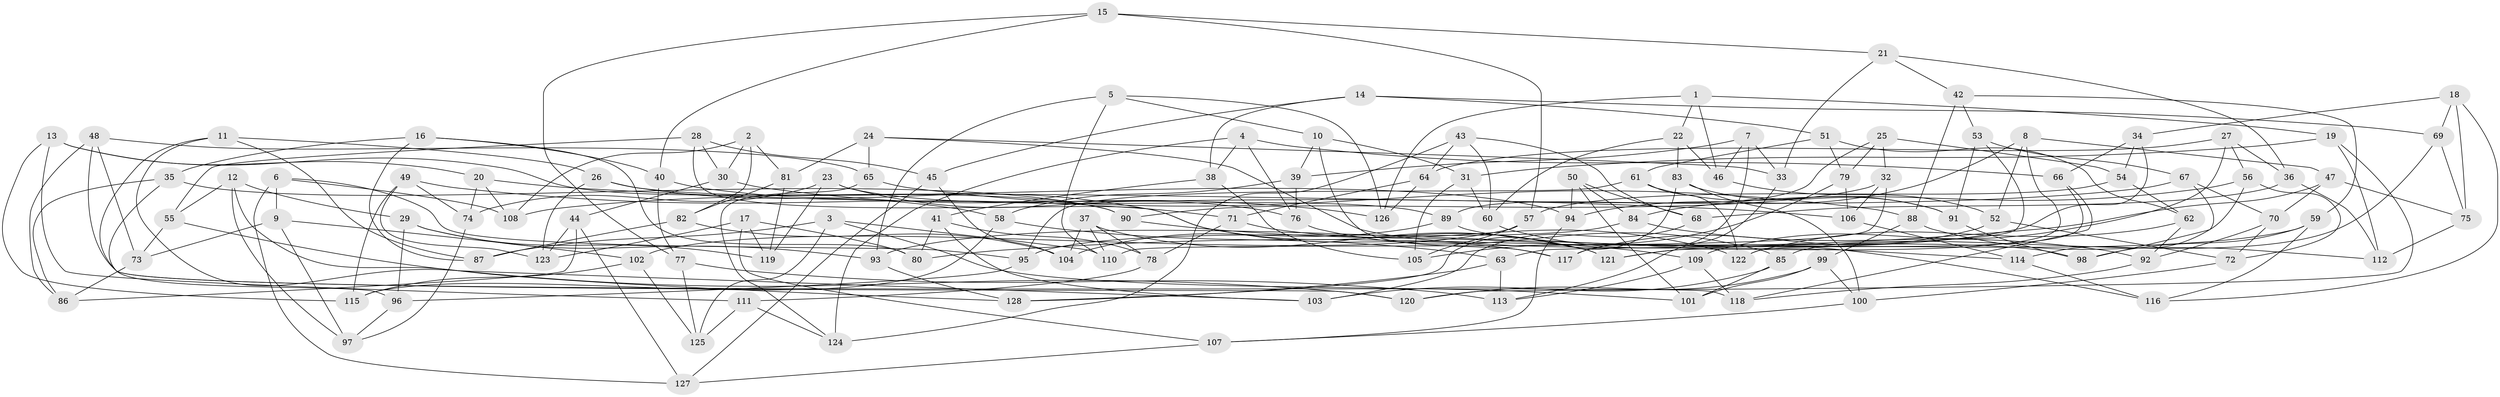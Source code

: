 // Generated by graph-tools (version 1.1) at 2025/11/02/27/25 16:11:50]
// undirected, 128 vertices, 256 edges
graph export_dot {
graph [start="1"]
  node [color=gray90,style=filled];
  1;
  2;
  3;
  4;
  5;
  6;
  7;
  8;
  9;
  10;
  11;
  12;
  13;
  14;
  15;
  16;
  17;
  18;
  19;
  20;
  21;
  22;
  23;
  24;
  25;
  26;
  27;
  28;
  29;
  30;
  31;
  32;
  33;
  34;
  35;
  36;
  37;
  38;
  39;
  40;
  41;
  42;
  43;
  44;
  45;
  46;
  47;
  48;
  49;
  50;
  51;
  52;
  53;
  54;
  55;
  56;
  57;
  58;
  59;
  60;
  61;
  62;
  63;
  64;
  65;
  66;
  67;
  68;
  69;
  70;
  71;
  72;
  73;
  74;
  75;
  76;
  77;
  78;
  79;
  80;
  81;
  82;
  83;
  84;
  85;
  86;
  87;
  88;
  89;
  90;
  91;
  92;
  93;
  94;
  95;
  96;
  97;
  98;
  99;
  100;
  101;
  102;
  103;
  104;
  105;
  106;
  107;
  108;
  109;
  110;
  111;
  112;
  113;
  114;
  115;
  116;
  117;
  118;
  119;
  120;
  121;
  122;
  123;
  124;
  125;
  126;
  127;
  128;
  1 -- 126;
  1 -- 46;
  1 -- 19;
  1 -- 22;
  2 -- 108;
  2 -- 30;
  2 -- 81;
  2 -- 82;
  3 -- 125;
  3 -- 101;
  3 -- 87;
  3 -- 110;
  4 -- 124;
  4 -- 38;
  4 -- 76;
  4 -- 66;
  5 -- 93;
  5 -- 126;
  5 -- 10;
  5 -- 110;
  6 -- 9;
  6 -- 127;
  6 -- 108;
  6 -- 95;
  7 -- 39;
  7 -- 33;
  7 -- 117;
  7 -- 46;
  8 -- 121;
  8 -- 47;
  8 -- 94;
  8 -- 52;
  9 -- 102;
  9 -- 73;
  9 -- 97;
  10 -- 31;
  10 -- 117;
  10 -- 39;
  11 -- 103;
  11 -- 87;
  11 -- 26;
  11 -- 120;
  12 -- 29;
  12 -- 55;
  12 -- 128;
  12 -- 97;
  13 -- 111;
  13 -- 90;
  13 -- 115;
  13 -- 20;
  14 -- 45;
  14 -- 38;
  14 -- 69;
  14 -- 51;
  15 -- 77;
  15 -- 57;
  15 -- 21;
  15 -- 40;
  16 -- 40;
  16 -- 80;
  16 -- 87;
  16 -- 35;
  17 -- 107;
  17 -- 123;
  17 -- 119;
  17 -- 80;
  18 -- 34;
  18 -- 69;
  18 -- 75;
  18 -- 116;
  19 -- 31;
  19 -- 120;
  19 -- 112;
  20 -- 74;
  20 -- 106;
  20 -- 108;
  21 -- 36;
  21 -- 33;
  21 -- 42;
  22 -- 46;
  22 -- 83;
  22 -- 60;
  23 -- 119;
  23 -- 74;
  23 -- 76;
  23 -- 89;
  24 -- 114;
  24 -- 81;
  24 -- 33;
  24 -- 65;
  25 -- 79;
  25 -- 32;
  25 -- 54;
  25 -- 89;
  26 -- 123;
  26 -- 94;
  26 -- 58;
  27 -- 109;
  27 -- 64;
  27 -- 36;
  27 -- 56;
  28 -- 45;
  28 -- 30;
  28 -- 55;
  28 -- 117;
  29 -- 96;
  29 -- 119;
  29 -- 93;
  30 -- 44;
  30 -- 126;
  31 -- 105;
  31 -- 60;
  32 -- 110;
  32 -- 90;
  32 -- 106;
  33 -- 113;
  34 -- 93;
  34 -- 54;
  34 -- 66;
  35 -- 96;
  35 -- 90;
  35 -- 86;
  36 -- 68;
  36 -- 112;
  37 -- 104;
  37 -- 110;
  37 -- 121;
  37 -- 78;
  38 -- 105;
  38 -- 41;
  39 -- 76;
  39 -- 58;
  40 -- 77;
  40 -- 121;
  41 -- 103;
  41 -- 80;
  41 -- 78;
  42 -- 88;
  42 -- 53;
  42 -- 59;
  43 -- 68;
  43 -- 124;
  43 -- 64;
  43 -- 60;
  44 -- 86;
  44 -- 123;
  44 -- 127;
  45 -- 104;
  45 -- 127;
  46 -- 52;
  47 -- 70;
  47 -- 75;
  47 -- 80;
  48 -- 73;
  48 -- 118;
  48 -- 86;
  48 -- 65;
  49 -- 115;
  49 -- 74;
  49 -- 71;
  49 -- 123;
  50 -- 94;
  50 -- 84;
  50 -- 101;
  50 -- 68;
  51 -- 61;
  51 -- 79;
  51 -- 62;
  52 -- 72;
  52 -- 117;
  53 -- 67;
  53 -- 91;
  53 -- 63;
  54 -- 62;
  54 -- 57;
  55 -- 73;
  55 -- 120;
  56 -- 84;
  56 -- 72;
  56 -- 114;
  57 -- 102;
  57 -- 105;
  58 -- 115;
  58 -- 63;
  59 -- 116;
  59 -- 98;
  59 -- 121;
  60 -- 116;
  61 -- 95;
  61 -- 122;
  61 -- 91;
  62 -- 122;
  62 -- 92;
  63 -- 128;
  63 -- 113;
  64 -- 71;
  64 -- 126;
  65 -- 124;
  65 -- 88;
  66 -- 118;
  66 -- 122;
  67 -- 98;
  67 -- 70;
  67 -- 108;
  68 -- 103;
  69 -- 85;
  69 -- 75;
  70 -- 92;
  70 -- 72;
  71 -- 78;
  71 -- 122;
  72 -- 100;
  73 -- 86;
  74 -- 97;
  75 -- 112;
  76 -- 85;
  77 -- 113;
  77 -- 125;
  78 -- 111;
  79 -- 106;
  79 -- 105;
  81 -- 82;
  81 -- 119;
  82 -- 87;
  82 -- 104;
  83 -- 91;
  83 -- 128;
  83 -- 100;
  84 -- 95;
  84 -- 92;
  85 -- 103;
  85 -- 101;
  88 -- 99;
  88 -- 112;
  89 -- 104;
  89 -- 98;
  90 -- 109;
  91 -- 98;
  92 -- 118;
  93 -- 128;
  94 -- 107;
  95 -- 96;
  96 -- 97;
  99 -- 120;
  99 -- 100;
  99 -- 101;
  100 -- 107;
  102 -- 115;
  102 -- 125;
  106 -- 114;
  107 -- 127;
  109 -- 113;
  109 -- 118;
  111 -- 125;
  111 -- 124;
  114 -- 116;
}
